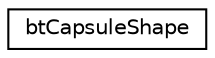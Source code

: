 digraph G
{
  edge [fontname="Helvetica",fontsize="10",labelfontname="Helvetica",labelfontsize="10"];
  node [fontname="Helvetica",fontsize="10",shape=record];
  rankdir="LR";
  Node1 [label="btCapsuleShape",height=0.2,width=0.4,color="black", fillcolor="white", style="filled",URL="$classbtCapsuleShape.html",tooltip="btCapsuleShape represents a capsule around the Y axis A more general solution that can represent caps..."];
}
